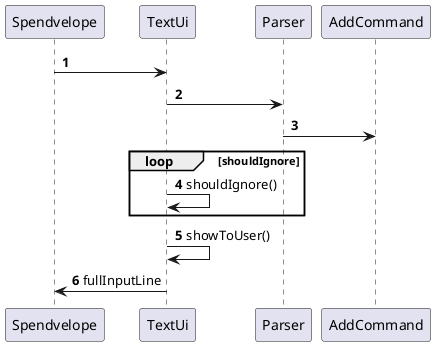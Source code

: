 @startuml
'https://plantuml.com/sequence-diagram

autonumber
Spendvelope -> TextUi:
TextUi -> Parser:
Parser -> AddCommand:

loop shouldIgnore
    TextUi -> TextUi: shouldIgnore()
end

TextUi -> TextUi: showToUser()
TextUi -> Spendvelope: fullInputLine
@enduml